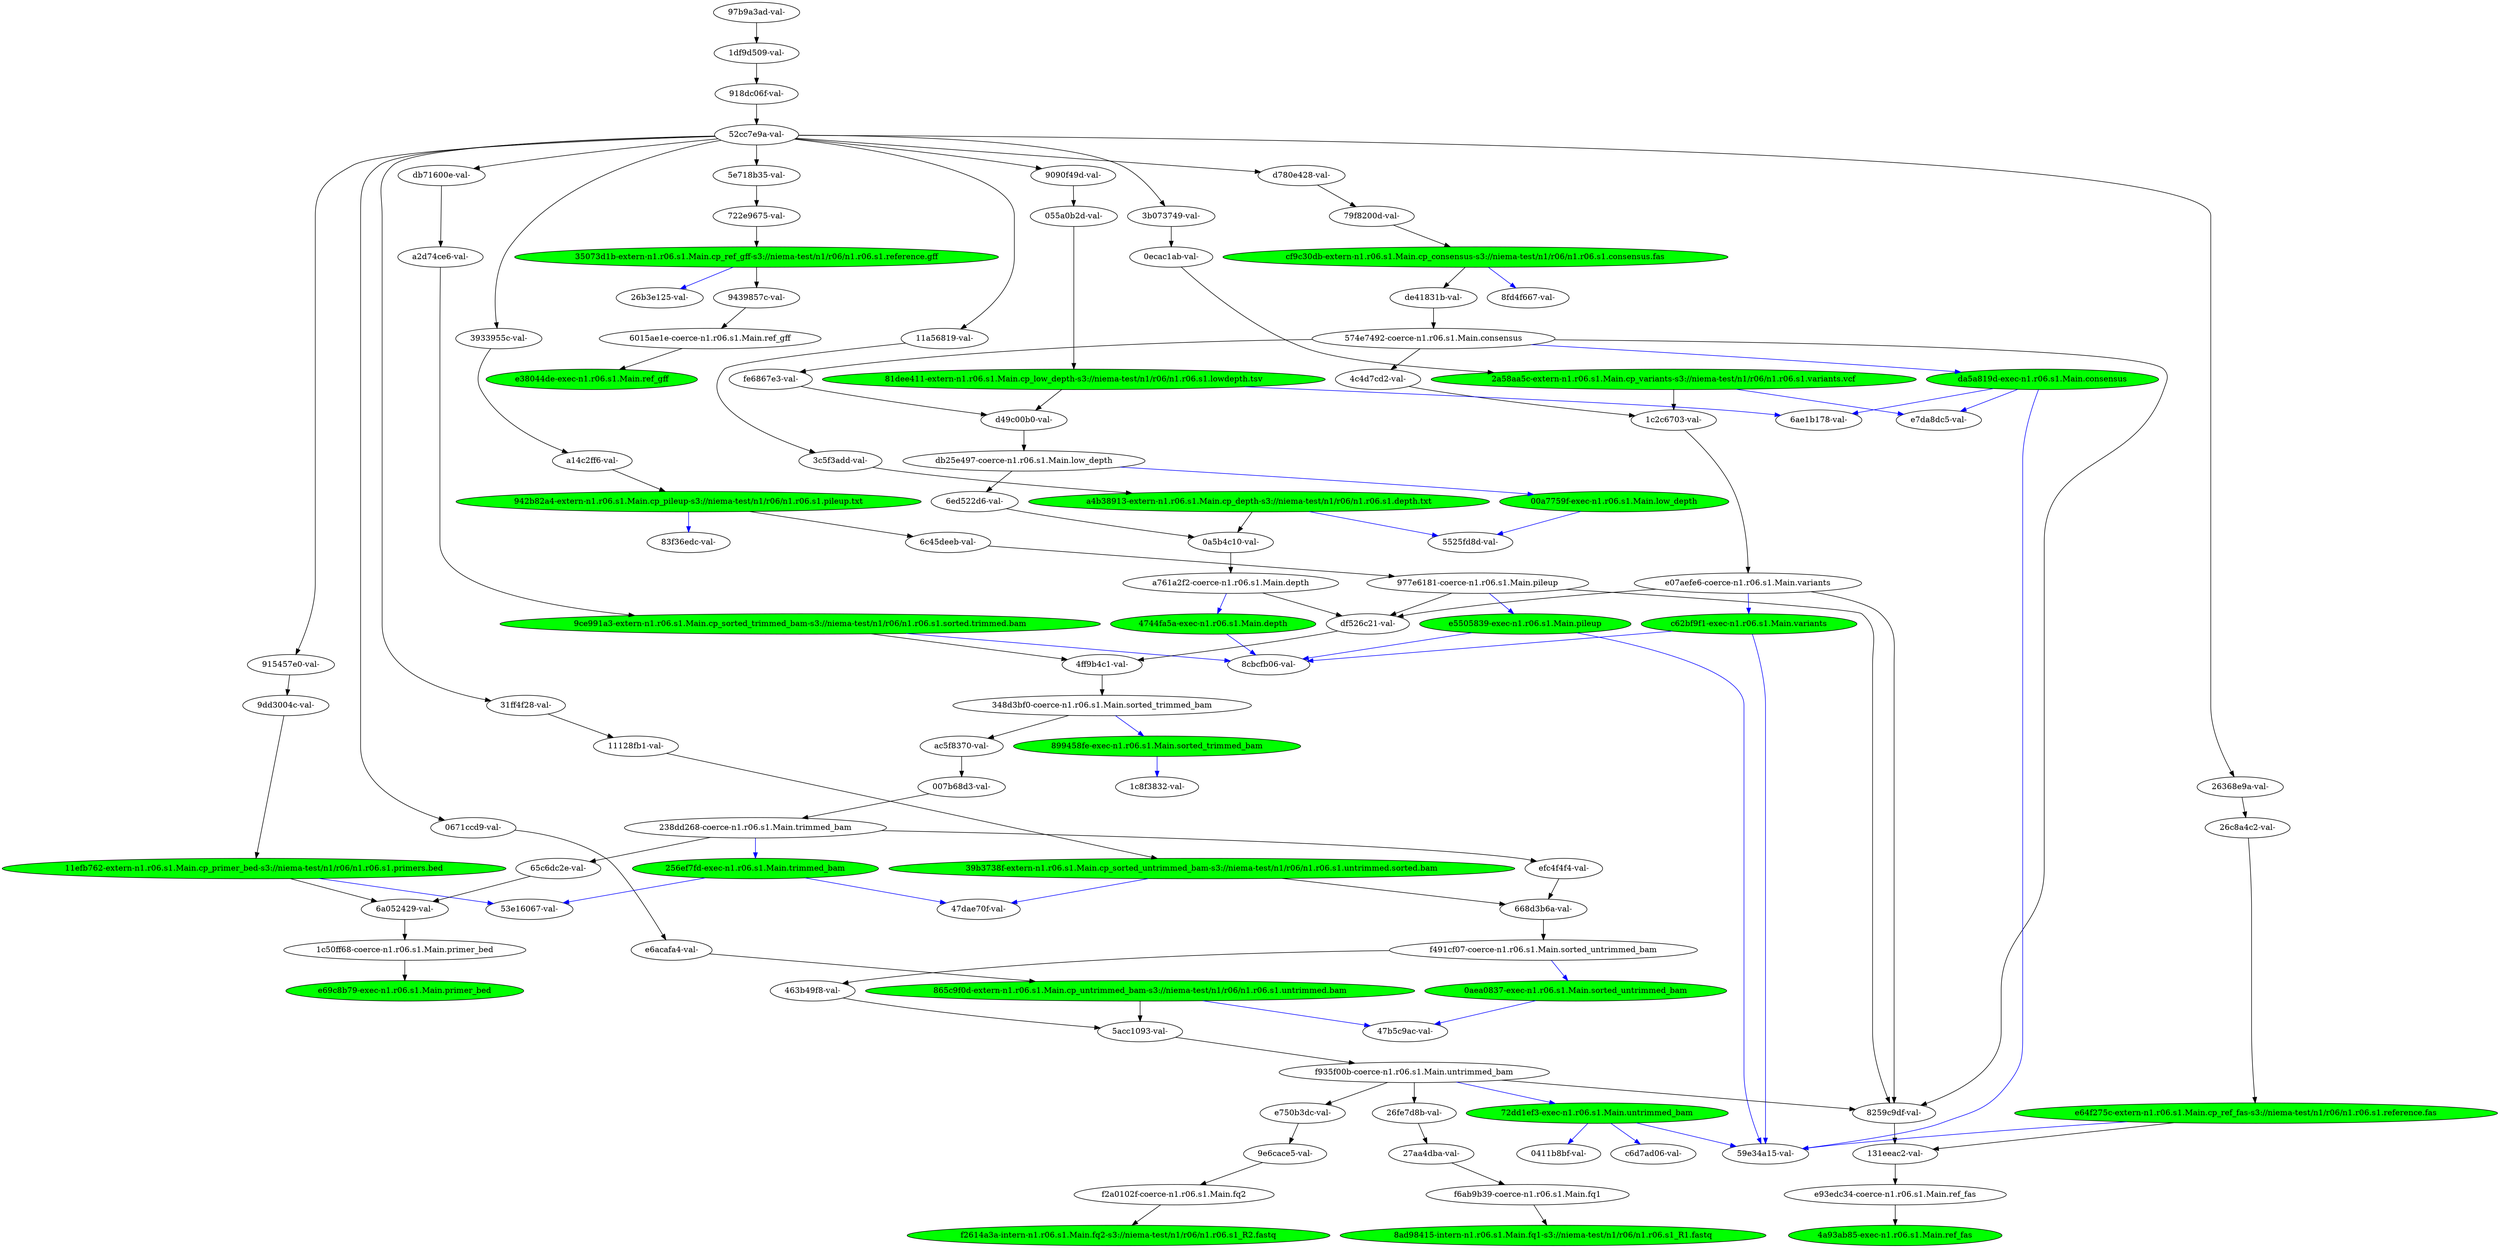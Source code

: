 strict digraph "reflow flowgraph sha256:110cfe94510507161de1f94340271851e5badb4e305e672a5a81df4cc3d112ab" {
// Node definitions.
"007b68d3-val-";
"00a7759f-exec-n1.r06.s1.Main.low_depth" [
fillcolor=green
style=filled
];
"0411b8bf-val-";
"055a0b2d-val-";
"0671ccd9-val-";
"0a5b4c10-val-";
"0aea0837-exec-n1.r06.s1.Main.sorted_untrimmed_bam" [
fillcolor=green
style=filled
];
"0ecac1ab-val-";
"11128fb1-val-";
"11a56819-val-";
"11efb762-extern-n1.r06.s1.Main.cp_primer_bed-s3://niema-test/n1/r06/n1.r06.s1.primers.bed" [
fillcolor=green
style=filled
];
"131eeac2-val-";
"1c2c6703-val-";
"1c50ff68-coerce-n1.r06.s1.Main.primer_bed";
"1c8f3832-val-";
"1df9d509-val-";
"238dd268-coerce-n1.r06.s1.Main.trimmed_bam";
"256ef7fd-exec-n1.r06.s1.Main.trimmed_bam" [
fillcolor=green
style=filled
];
"26368e9a-val-";
"26b3e125-val-";
"26c8a4c2-val-";
"26fe7d8b-val-";
"27aa4dba-val-";
"2a58aa5c-extern-n1.r06.s1.Main.cp_variants-s3://niema-test/n1/r06/n1.r06.s1.variants.vcf" [
fillcolor=green
style=filled
];
"31ff4f28-val-";
"348d3bf0-coerce-n1.r06.s1.Main.sorted_trimmed_bam";
"35073d1b-extern-n1.r06.s1.Main.cp_ref_gff-s3://niema-test/n1/r06/n1.r06.s1.reference.gff" [
fillcolor=green
style=filled
];
"3933955c-val-";
"39b3738f-extern-n1.r06.s1.Main.cp_sorted_untrimmed_bam-s3://niema-test/n1/r06/n1.r06.s1.untrimmed.sorted.bam" [
fillcolor=green
style=filled
];
"3b073749-val-";
"3c5f3add-val-";
"463b49f8-val-";
"4744fa5a-exec-n1.r06.s1.Main.depth" [
fillcolor=green
style=filled
];
"47b5c9ac-val-";
"47dae70f-val-";
"4a93ab85-exec-n1.r06.s1.Main.ref_fas" [
fillcolor=green
style=filled
];
"4c4d7cd2-val-";
"4ff9b4c1-val-";
"52cc7e9a-val-";
"53e16067-val-";
"5525fd8d-val-";
"574e7492-coerce-n1.r06.s1.Main.consensus";
"59e34a15-val-";
"5acc1093-val-";
"5e718b35-val-";
"6015ae1e-coerce-n1.r06.s1.Main.ref_gff";
"65c6dc2e-val-";
"668d3b6a-val-";
"6a052429-val-";
"6ae1b178-val-";
"6c45deeb-val-";
"6ed522d6-val-";
"722e9675-val-";
"72dd1ef3-exec-n1.r06.s1.Main.untrimmed_bam" [
fillcolor=green
style=filled
];
"79f8200d-val-";
"81dee411-extern-n1.r06.s1.Main.cp_low_depth-s3://niema-test/n1/r06/n1.r06.s1.lowdepth.tsv" [
fillcolor=green
style=filled
];
"8259c9df-val-";
"83f36edc-val-";
"865c9f0d-extern-n1.r06.s1.Main.cp_untrimmed_bam-s3://niema-test/n1/r06/n1.r06.s1.untrimmed.bam" [
fillcolor=green
style=filled
];
"899458fe-exec-n1.r06.s1.Main.sorted_trimmed_bam" [
fillcolor=green
style=filled
];
"8ad98415-intern-n1.r06.s1.Main.fq1-s3://niema-test/n1/r06/n1.r06.s1_R1.fastq" [
fillcolor=green
style=filled
];
"8cbcfb06-val-";
"8fd4f667-val-";
"9090f49d-val-";
"915457e0-val-";
"918dc06f-val-";
"942b82a4-extern-n1.r06.s1.Main.cp_pileup-s3://niema-test/n1/r06/n1.r06.s1.pileup.txt" [
fillcolor=green
style=filled
];
"9439857c-val-";
"977e6181-coerce-n1.r06.s1.Main.pileup";
"97b9a3ad-val-";
"9ce991a3-extern-n1.r06.s1.Main.cp_sorted_trimmed_bam-s3://niema-test/n1/r06/n1.r06.s1.sorted.trimmed.bam" [
fillcolor=green
style=filled
];
"9dd3004c-val-";
"9e6cace5-val-";
"a14c2ff6-val-";
"a2d74ce6-val-";
"a4b38913-extern-n1.r06.s1.Main.cp_depth-s3://niema-test/n1/r06/n1.r06.s1.depth.txt" [
fillcolor=green
style=filled
];
"a761a2f2-coerce-n1.r06.s1.Main.depth";
"ac5f8370-val-";
"c62bf9f1-exec-n1.r06.s1.Main.variants" [
fillcolor=green
style=filled
];
"c6d7ad06-val-";
"cf9c30db-extern-n1.r06.s1.Main.cp_consensus-s3://niema-test/n1/r06/n1.r06.s1.consensus.fas" [
fillcolor=green
style=filled
];
"d49c00b0-val-";
"d780e428-val-";
"da5a819d-exec-n1.r06.s1.Main.consensus" [
fillcolor=green
style=filled
];
"db25e497-coerce-n1.r06.s1.Main.low_depth";
"db71600e-val-";
"de41831b-val-";
"df526c21-val-";
"e07aefe6-coerce-n1.r06.s1.Main.variants";
"e38044de-exec-n1.r06.s1.Main.ref_gff" [
fillcolor=green
style=filled
];
"e5505839-exec-n1.r06.s1.Main.pileup" [
fillcolor=green
style=filled
];
"e64f275c-extern-n1.r06.s1.Main.cp_ref_fas-s3://niema-test/n1/r06/n1.r06.s1.reference.fas" [
fillcolor=green
style=filled
];
"e69c8b79-exec-n1.r06.s1.Main.primer_bed" [
fillcolor=green
style=filled
];
"e6acafa4-val-";
"e750b3dc-val-";
"e7da8dc5-val-";
"e93edc34-coerce-n1.r06.s1.Main.ref_fas";
"efc4f4f4-val-";
"f2614a3a-intern-n1.r06.s1.Main.fq2-s3://niema-test/n1/r06/n1.r06.s1_R2.fastq" [
fillcolor=green
style=filled
];
"f2a0102f-coerce-n1.r06.s1.Main.fq2";
"f491cf07-coerce-n1.r06.s1.Main.sorted_untrimmed_bam";
"f6ab9b39-coerce-n1.r06.s1.Main.fq1";
"f935f00b-coerce-n1.r06.s1.Main.untrimmed_bam";
"fe6867e3-val-";

// Edge definitions.
"007b68d3-val-" -> "238dd268-coerce-n1.r06.s1.Main.trimmed_bam" [dynamic=false];
"00a7759f-exec-n1.r06.s1.Main.low_depth" -> "5525fd8d-val-" [
dynamic=true
color=blue
];
"055a0b2d-val-" -> "81dee411-extern-n1.r06.s1.Main.cp_low_depth-s3://niema-test/n1/r06/n1.r06.s1.lowdepth.tsv" [dynamic=false];
"0671ccd9-val-" -> "e6acafa4-val-" [dynamic=false];
"0a5b4c10-val-" -> "a761a2f2-coerce-n1.r06.s1.Main.depth" [dynamic=false];
"0aea0837-exec-n1.r06.s1.Main.sorted_untrimmed_bam" -> "47b5c9ac-val-" [
dynamic=true
color=blue
];
"0ecac1ab-val-" -> "2a58aa5c-extern-n1.r06.s1.Main.cp_variants-s3://niema-test/n1/r06/n1.r06.s1.variants.vcf" [dynamic=false];
"11128fb1-val-" -> "39b3738f-extern-n1.r06.s1.Main.cp_sorted_untrimmed_bam-s3://niema-test/n1/r06/n1.r06.s1.untrimmed.sorted.bam" [dynamic=false];
"11a56819-val-" -> "3c5f3add-val-" [dynamic=false];
"11efb762-extern-n1.r06.s1.Main.cp_primer_bed-s3://niema-test/n1/r06/n1.r06.s1.primers.bed" -> "53e16067-val-" [
dynamic=true
color=blue
];
"11efb762-extern-n1.r06.s1.Main.cp_primer_bed-s3://niema-test/n1/r06/n1.r06.s1.primers.bed" -> "6a052429-val-" [dynamic=false];
"131eeac2-val-" -> "e93edc34-coerce-n1.r06.s1.Main.ref_fas" [dynamic=false];
"1c2c6703-val-" -> "e07aefe6-coerce-n1.r06.s1.Main.variants" [dynamic=false];
"1c50ff68-coerce-n1.r06.s1.Main.primer_bed" -> "e69c8b79-exec-n1.r06.s1.Main.primer_bed" [dynamic=false];
"1df9d509-val-" -> "918dc06f-val-" [dynamic=false];
"238dd268-coerce-n1.r06.s1.Main.trimmed_bam" -> "256ef7fd-exec-n1.r06.s1.Main.trimmed_bam" [
dynamic=true
color=blue
];
"238dd268-coerce-n1.r06.s1.Main.trimmed_bam" -> "65c6dc2e-val-" [dynamic=false];
"238dd268-coerce-n1.r06.s1.Main.trimmed_bam" -> "efc4f4f4-val-" [dynamic=false];
"256ef7fd-exec-n1.r06.s1.Main.trimmed_bam" -> "47dae70f-val-" [
dynamic=true
color=blue
];
"256ef7fd-exec-n1.r06.s1.Main.trimmed_bam" -> "53e16067-val-" [
dynamic=true
color=blue
];
"26368e9a-val-" -> "26c8a4c2-val-" [dynamic=false];
"26c8a4c2-val-" -> "e64f275c-extern-n1.r06.s1.Main.cp_ref_fas-s3://niema-test/n1/r06/n1.r06.s1.reference.fas" [dynamic=false];
"26fe7d8b-val-" -> "27aa4dba-val-" [dynamic=false];
"27aa4dba-val-" -> "f6ab9b39-coerce-n1.r06.s1.Main.fq1" [dynamic=false];
"2a58aa5c-extern-n1.r06.s1.Main.cp_variants-s3://niema-test/n1/r06/n1.r06.s1.variants.vcf" -> "1c2c6703-val-" [dynamic=false];
"2a58aa5c-extern-n1.r06.s1.Main.cp_variants-s3://niema-test/n1/r06/n1.r06.s1.variants.vcf" -> "e7da8dc5-val-" [
dynamic=true
color=blue
];
"31ff4f28-val-" -> "11128fb1-val-" [dynamic=false];
"348d3bf0-coerce-n1.r06.s1.Main.sorted_trimmed_bam" -> "899458fe-exec-n1.r06.s1.Main.sorted_trimmed_bam" [
dynamic=true
color=blue
];
"348d3bf0-coerce-n1.r06.s1.Main.sorted_trimmed_bam" -> "ac5f8370-val-" [dynamic=false];
"35073d1b-extern-n1.r06.s1.Main.cp_ref_gff-s3://niema-test/n1/r06/n1.r06.s1.reference.gff" -> "26b3e125-val-" [
dynamic=true
color=blue
];
"35073d1b-extern-n1.r06.s1.Main.cp_ref_gff-s3://niema-test/n1/r06/n1.r06.s1.reference.gff" -> "9439857c-val-" [dynamic=false];
"3933955c-val-" -> "a14c2ff6-val-" [dynamic=false];
"39b3738f-extern-n1.r06.s1.Main.cp_sorted_untrimmed_bam-s3://niema-test/n1/r06/n1.r06.s1.untrimmed.sorted.bam" -> "47dae70f-val-" [
dynamic=true
color=blue
];
"39b3738f-extern-n1.r06.s1.Main.cp_sorted_untrimmed_bam-s3://niema-test/n1/r06/n1.r06.s1.untrimmed.sorted.bam" -> "668d3b6a-val-" [dynamic=false];
"3b073749-val-" -> "0ecac1ab-val-" [dynamic=false];
"3c5f3add-val-" -> "a4b38913-extern-n1.r06.s1.Main.cp_depth-s3://niema-test/n1/r06/n1.r06.s1.depth.txt" [dynamic=false];
"463b49f8-val-" -> "5acc1093-val-" [dynamic=false];
"4744fa5a-exec-n1.r06.s1.Main.depth" -> "8cbcfb06-val-" [
dynamic=true
color=blue
];
"4c4d7cd2-val-" -> "1c2c6703-val-" [dynamic=false];
"4ff9b4c1-val-" -> "348d3bf0-coerce-n1.r06.s1.Main.sorted_trimmed_bam" [dynamic=false];
"52cc7e9a-val-" -> "0671ccd9-val-" [dynamic=false];
"52cc7e9a-val-" -> "11a56819-val-" [dynamic=false];
"52cc7e9a-val-" -> "26368e9a-val-" [dynamic=false];
"52cc7e9a-val-" -> "31ff4f28-val-" [dynamic=false];
"52cc7e9a-val-" -> "3933955c-val-" [dynamic=false];
"52cc7e9a-val-" -> "3b073749-val-" [dynamic=false];
"52cc7e9a-val-" -> "5e718b35-val-" [dynamic=false];
"52cc7e9a-val-" -> "9090f49d-val-" [dynamic=false];
"52cc7e9a-val-" -> "915457e0-val-" [dynamic=false];
"52cc7e9a-val-" -> "d780e428-val-" [dynamic=false];
"52cc7e9a-val-" -> "db71600e-val-" [dynamic=false];
"574e7492-coerce-n1.r06.s1.Main.consensus" -> "4c4d7cd2-val-" [dynamic=false];
"574e7492-coerce-n1.r06.s1.Main.consensus" -> "8259c9df-val-" [dynamic=false];
"574e7492-coerce-n1.r06.s1.Main.consensus" -> "da5a819d-exec-n1.r06.s1.Main.consensus" [
dynamic=true
color=blue
];
"574e7492-coerce-n1.r06.s1.Main.consensus" -> "fe6867e3-val-" [dynamic=false];
"5acc1093-val-" -> "f935f00b-coerce-n1.r06.s1.Main.untrimmed_bam" [dynamic=false];
"5e718b35-val-" -> "722e9675-val-" [dynamic=false];
"6015ae1e-coerce-n1.r06.s1.Main.ref_gff" -> "e38044de-exec-n1.r06.s1.Main.ref_gff" [dynamic=false];
"65c6dc2e-val-" -> "6a052429-val-" [dynamic=false];
"668d3b6a-val-" -> "f491cf07-coerce-n1.r06.s1.Main.sorted_untrimmed_bam" [dynamic=false];
"6a052429-val-" -> "1c50ff68-coerce-n1.r06.s1.Main.primer_bed" [dynamic=false];
"6c45deeb-val-" -> "977e6181-coerce-n1.r06.s1.Main.pileup" [dynamic=false];
"6ed522d6-val-" -> "0a5b4c10-val-" [dynamic=false];
"722e9675-val-" -> "35073d1b-extern-n1.r06.s1.Main.cp_ref_gff-s3://niema-test/n1/r06/n1.r06.s1.reference.gff" [dynamic=false];
"72dd1ef3-exec-n1.r06.s1.Main.untrimmed_bam" -> "0411b8bf-val-" [
dynamic=true
color=blue
];
"72dd1ef3-exec-n1.r06.s1.Main.untrimmed_bam" -> "59e34a15-val-" [
dynamic=true
color=blue
];
"72dd1ef3-exec-n1.r06.s1.Main.untrimmed_bam" -> "c6d7ad06-val-" [
dynamic=true
color=blue
];
"79f8200d-val-" -> "cf9c30db-extern-n1.r06.s1.Main.cp_consensus-s3://niema-test/n1/r06/n1.r06.s1.consensus.fas" [dynamic=false];
"81dee411-extern-n1.r06.s1.Main.cp_low_depth-s3://niema-test/n1/r06/n1.r06.s1.lowdepth.tsv" -> "6ae1b178-val-" [
dynamic=true
color=blue
];
"81dee411-extern-n1.r06.s1.Main.cp_low_depth-s3://niema-test/n1/r06/n1.r06.s1.lowdepth.tsv" -> "d49c00b0-val-" [dynamic=false];
"8259c9df-val-" -> "131eeac2-val-" [dynamic=false];
"865c9f0d-extern-n1.r06.s1.Main.cp_untrimmed_bam-s3://niema-test/n1/r06/n1.r06.s1.untrimmed.bam" -> "47b5c9ac-val-" [
dynamic=true
color=blue
];
"865c9f0d-extern-n1.r06.s1.Main.cp_untrimmed_bam-s3://niema-test/n1/r06/n1.r06.s1.untrimmed.bam" -> "5acc1093-val-" [dynamic=false];
"899458fe-exec-n1.r06.s1.Main.sorted_trimmed_bam" -> "1c8f3832-val-" [
dynamic=true
color=blue
];
"9090f49d-val-" -> "055a0b2d-val-" [dynamic=false];
"915457e0-val-" -> "9dd3004c-val-" [dynamic=false];
"918dc06f-val-" -> "52cc7e9a-val-" [dynamic=false];
"942b82a4-extern-n1.r06.s1.Main.cp_pileup-s3://niema-test/n1/r06/n1.r06.s1.pileup.txt" -> "6c45deeb-val-" [dynamic=false];
"942b82a4-extern-n1.r06.s1.Main.cp_pileup-s3://niema-test/n1/r06/n1.r06.s1.pileup.txt" -> "83f36edc-val-" [
dynamic=true
color=blue
];
"9439857c-val-" -> "6015ae1e-coerce-n1.r06.s1.Main.ref_gff" [dynamic=false];
"977e6181-coerce-n1.r06.s1.Main.pileup" -> "8259c9df-val-" [dynamic=false];
"977e6181-coerce-n1.r06.s1.Main.pileup" -> "df526c21-val-" [dynamic=false];
"977e6181-coerce-n1.r06.s1.Main.pileup" -> "e5505839-exec-n1.r06.s1.Main.pileup" [
dynamic=true
color=blue
];
"97b9a3ad-val-" -> "1df9d509-val-" [dynamic=false];
"9ce991a3-extern-n1.r06.s1.Main.cp_sorted_trimmed_bam-s3://niema-test/n1/r06/n1.r06.s1.sorted.trimmed.bam" -> "4ff9b4c1-val-" [dynamic=false];
"9ce991a3-extern-n1.r06.s1.Main.cp_sorted_trimmed_bam-s3://niema-test/n1/r06/n1.r06.s1.sorted.trimmed.bam" -> "8cbcfb06-val-" [
dynamic=true
color=blue
];
"9dd3004c-val-" -> "11efb762-extern-n1.r06.s1.Main.cp_primer_bed-s3://niema-test/n1/r06/n1.r06.s1.primers.bed" [dynamic=false];
"9e6cace5-val-" -> "f2a0102f-coerce-n1.r06.s1.Main.fq2" [dynamic=false];
"a14c2ff6-val-" -> "942b82a4-extern-n1.r06.s1.Main.cp_pileup-s3://niema-test/n1/r06/n1.r06.s1.pileup.txt" [dynamic=false];
"a2d74ce6-val-" -> "9ce991a3-extern-n1.r06.s1.Main.cp_sorted_trimmed_bam-s3://niema-test/n1/r06/n1.r06.s1.sorted.trimmed.bam" [dynamic=false];
"a4b38913-extern-n1.r06.s1.Main.cp_depth-s3://niema-test/n1/r06/n1.r06.s1.depth.txt" -> "0a5b4c10-val-" [dynamic=false];
"a4b38913-extern-n1.r06.s1.Main.cp_depth-s3://niema-test/n1/r06/n1.r06.s1.depth.txt" -> "5525fd8d-val-" [
dynamic=true
color=blue
];
"a761a2f2-coerce-n1.r06.s1.Main.depth" -> "4744fa5a-exec-n1.r06.s1.Main.depth" [
dynamic=true
color=blue
];
"a761a2f2-coerce-n1.r06.s1.Main.depth" -> "df526c21-val-" [dynamic=false];
"ac5f8370-val-" -> "007b68d3-val-" [dynamic=false];
"c62bf9f1-exec-n1.r06.s1.Main.variants" -> "59e34a15-val-" [
dynamic=true
color=blue
];
"c62bf9f1-exec-n1.r06.s1.Main.variants" -> "8cbcfb06-val-" [
dynamic=true
color=blue
];
"cf9c30db-extern-n1.r06.s1.Main.cp_consensus-s3://niema-test/n1/r06/n1.r06.s1.consensus.fas" -> "8fd4f667-val-" [
dynamic=true
color=blue
];
"cf9c30db-extern-n1.r06.s1.Main.cp_consensus-s3://niema-test/n1/r06/n1.r06.s1.consensus.fas" -> "de41831b-val-" [dynamic=false];
"d49c00b0-val-" -> "db25e497-coerce-n1.r06.s1.Main.low_depth" [dynamic=false];
"d780e428-val-" -> "79f8200d-val-" [dynamic=false];
"da5a819d-exec-n1.r06.s1.Main.consensus" -> "59e34a15-val-" [
dynamic=true
color=blue
];
"da5a819d-exec-n1.r06.s1.Main.consensus" -> "6ae1b178-val-" [
dynamic=true
color=blue
];
"da5a819d-exec-n1.r06.s1.Main.consensus" -> "e7da8dc5-val-" [
dynamic=true
color=blue
];
"db25e497-coerce-n1.r06.s1.Main.low_depth" -> "00a7759f-exec-n1.r06.s1.Main.low_depth" [
dynamic=true
color=blue
];
"db25e497-coerce-n1.r06.s1.Main.low_depth" -> "6ed522d6-val-" [dynamic=false];
"db71600e-val-" -> "a2d74ce6-val-" [dynamic=false];
"de41831b-val-" -> "574e7492-coerce-n1.r06.s1.Main.consensus" [dynamic=false];
"df526c21-val-" -> "4ff9b4c1-val-" [dynamic=false];
"e07aefe6-coerce-n1.r06.s1.Main.variants" -> "8259c9df-val-" [dynamic=false];
"e07aefe6-coerce-n1.r06.s1.Main.variants" -> "c62bf9f1-exec-n1.r06.s1.Main.variants" [
dynamic=true
color=blue
];
"e07aefe6-coerce-n1.r06.s1.Main.variants" -> "df526c21-val-" [dynamic=false];
"e5505839-exec-n1.r06.s1.Main.pileup" -> "59e34a15-val-" [
dynamic=true
color=blue
];
"e5505839-exec-n1.r06.s1.Main.pileup" -> "8cbcfb06-val-" [
dynamic=true
color=blue
];
"e64f275c-extern-n1.r06.s1.Main.cp_ref_fas-s3://niema-test/n1/r06/n1.r06.s1.reference.fas" -> "131eeac2-val-" [dynamic=false];
"e64f275c-extern-n1.r06.s1.Main.cp_ref_fas-s3://niema-test/n1/r06/n1.r06.s1.reference.fas" -> "59e34a15-val-" [
dynamic=true
color=blue
];
"e6acafa4-val-" -> "865c9f0d-extern-n1.r06.s1.Main.cp_untrimmed_bam-s3://niema-test/n1/r06/n1.r06.s1.untrimmed.bam" [dynamic=false];
"e750b3dc-val-" -> "9e6cace5-val-" [dynamic=false];
"e93edc34-coerce-n1.r06.s1.Main.ref_fas" -> "4a93ab85-exec-n1.r06.s1.Main.ref_fas" [dynamic=false];
"efc4f4f4-val-" -> "668d3b6a-val-" [dynamic=false];
"f2a0102f-coerce-n1.r06.s1.Main.fq2" -> "f2614a3a-intern-n1.r06.s1.Main.fq2-s3://niema-test/n1/r06/n1.r06.s1_R2.fastq" [dynamic=false];
"f491cf07-coerce-n1.r06.s1.Main.sorted_untrimmed_bam" -> "0aea0837-exec-n1.r06.s1.Main.sorted_untrimmed_bam" [
dynamic=true
color=blue
];
"f491cf07-coerce-n1.r06.s1.Main.sorted_untrimmed_bam" -> "463b49f8-val-" [dynamic=false];
"f6ab9b39-coerce-n1.r06.s1.Main.fq1" -> "8ad98415-intern-n1.r06.s1.Main.fq1-s3://niema-test/n1/r06/n1.r06.s1_R1.fastq" [dynamic=false];
"f935f00b-coerce-n1.r06.s1.Main.untrimmed_bam" -> "26fe7d8b-val-" [dynamic=false];
"f935f00b-coerce-n1.r06.s1.Main.untrimmed_bam" -> "72dd1ef3-exec-n1.r06.s1.Main.untrimmed_bam" [
dynamic=true
color=blue
];
"f935f00b-coerce-n1.r06.s1.Main.untrimmed_bam" -> "8259c9df-val-" [dynamic=false];
"f935f00b-coerce-n1.r06.s1.Main.untrimmed_bam" -> "e750b3dc-val-" [dynamic=false];
"fe6867e3-val-" -> "d49c00b0-val-" [dynamic=false];
}